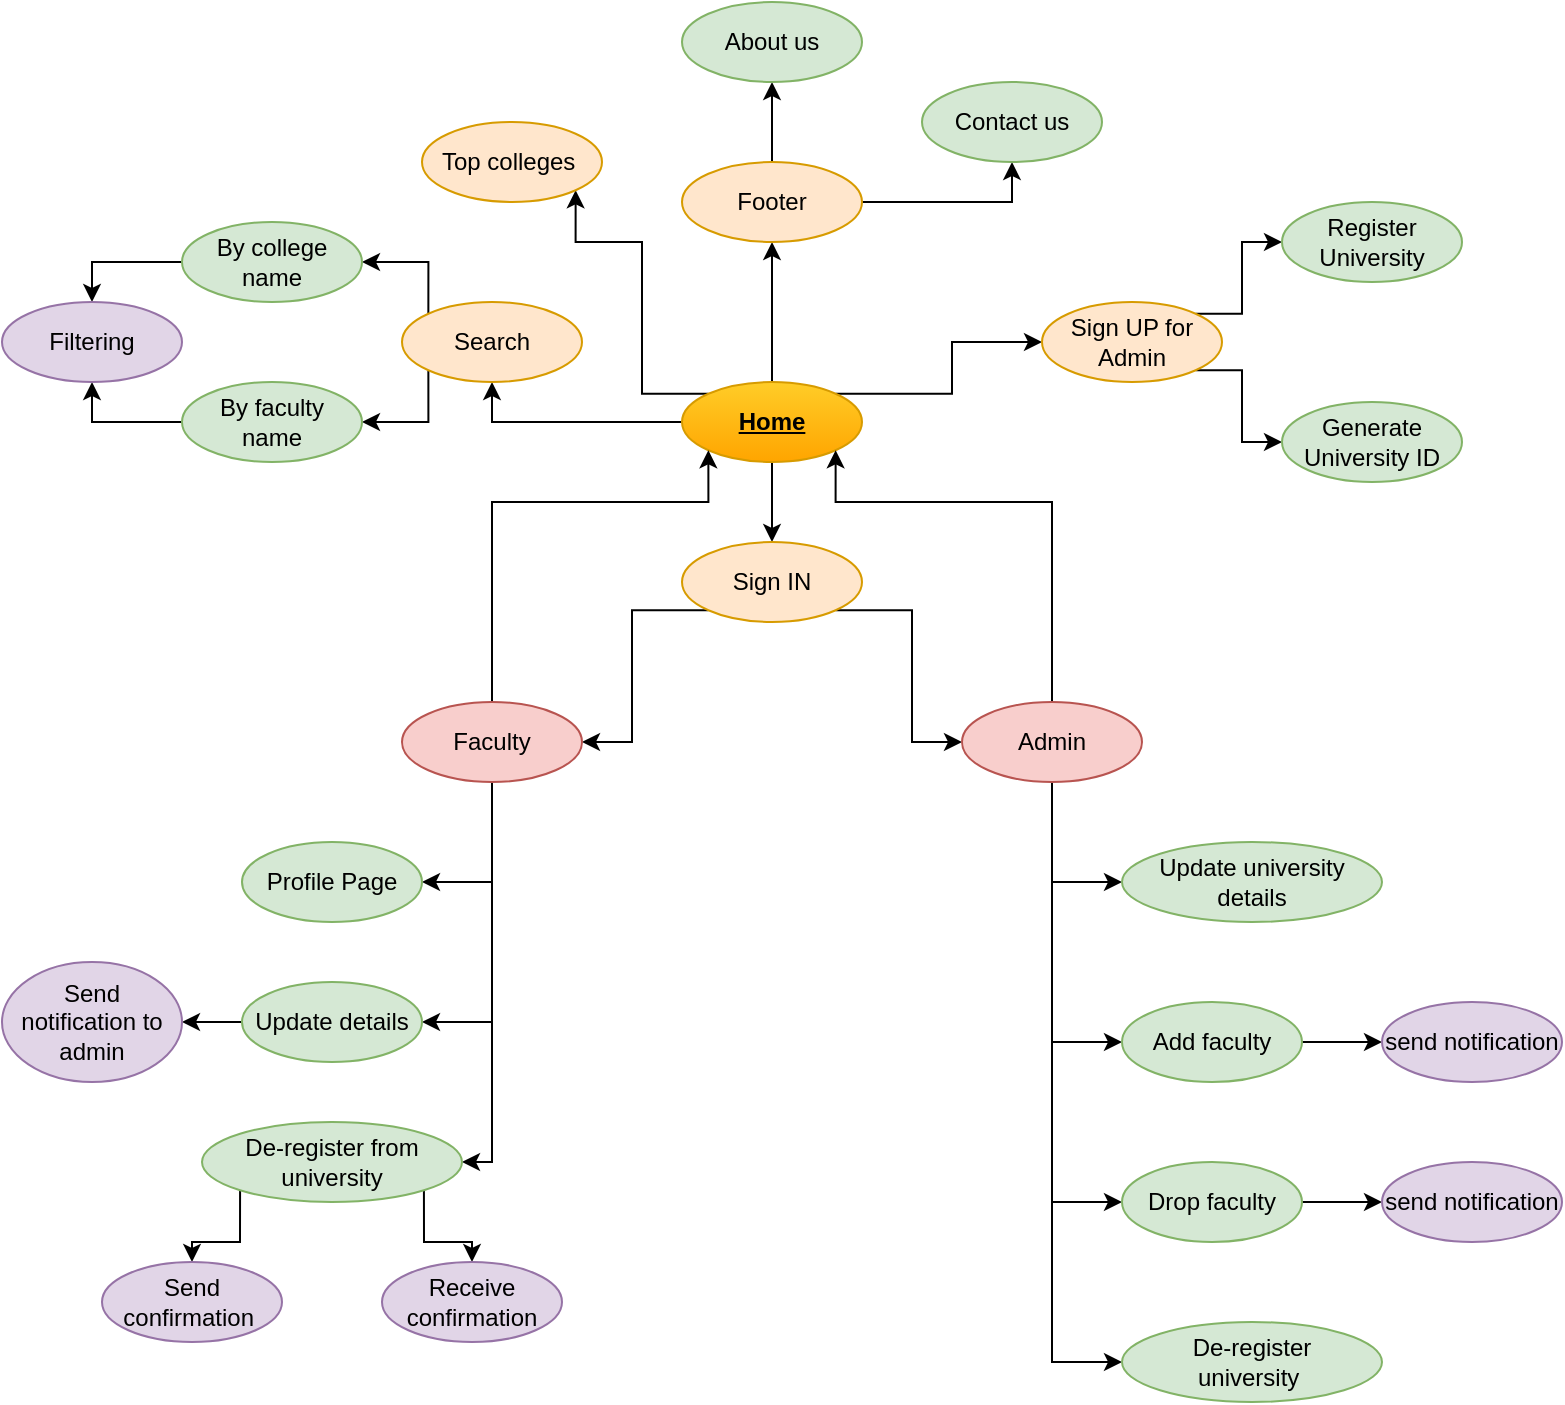 <mxfile version="22.0.0" type="device">
  <diagram id="VVa9MSodv1zexT5_ZLVT" name="Page-1">
    <mxGraphModel dx="1290" dy="534" grid="1" gridSize="10" guides="1" tooltips="1" connect="1" arrows="1" fold="1" page="1" pageScale="1" pageWidth="850" pageHeight="1400" background="#ffffff" math="0" shadow="0">
      <root>
        <mxCell id="0" />
        <mxCell id="1" parent="0" />
        <mxCell id="K0Cww-MWjVrtvRnbkVXA-9" style="edgeStyle=orthogonalEdgeStyle;rounded=0;orthogonalLoop=1;jettySize=auto;html=1;exitX=1;exitY=0;exitDx=0;exitDy=0;entryX=0;entryY=0.5;entryDx=0;entryDy=0;" parent="1" source="K0Cww-MWjVrtvRnbkVXA-2" target="K0Cww-MWjVrtvRnbkVXA-4" edge="1">
          <mxGeometry relative="1" as="geometry" />
        </mxCell>
        <mxCell id="K0Cww-MWjVrtvRnbkVXA-13" style="edgeStyle=orthogonalEdgeStyle;rounded=0;orthogonalLoop=1;jettySize=auto;html=1;exitX=0.5;exitY=1;exitDx=0;exitDy=0;entryX=0.5;entryY=0;entryDx=0;entryDy=0;" parent="1" source="K0Cww-MWjVrtvRnbkVXA-2" target="K0Cww-MWjVrtvRnbkVXA-10" edge="1">
          <mxGeometry relative="1" as="geometry" />
        </mxCell>
        <mxCell id="K0Cww-MWjVrtvRnbkVXA-49" style="edgeStyle=orthogonalEdgeStyle;rounded=0;orthogonalLoop=1;jettySize=auto;html=1;exitX=0.5;exitY=0;exitDx=0;exitDy=0;entryX=0.5;entryY=1;entryDx=0;entryDy=0;" parent="1" source="K0Cww-MWjVrtvRnbkVXA-2" target="K0Cww-MWjVrtvRnbkVXA-48" edge="1">
          <mxGeometry relative="1" as="geometry" />
        </mxCell>
        <mxCell id="K0Cww-MWjVrtvRnbkVXA-50" style="edgeStyle=orthogonalEdgeStyle;rounded=0;orthogonalLoop=1;jettySize=auto;html=1;exitX=0;exitY=0.5;exitDx=0;exitDy=0;entryX=0.5;entryY=1;entryDx=0;entryDy=0;" parent="1" source="K0Cww-MWjVrtvRnbkVXA-2" target="K0Cww-MWjVrtvRnbkVXA-46" edge="1">
          <mxGeometry relative="1" as="geometry" />
        </mxCell>
        <mxCell id="K0Cww-MWjVrtvRnbkVXA-63" style="edgeStyle=orthogonalEdgeStyle;rounded=0;orthogonalLoop=1;jettySize=auto;html=1;exitX=0;exitY=0;exitDx=0;exitDy=0;entryX=1;entryY=1;entryDx=0;entryDy=0;" parent="1" source="K0Cww-MWjVrtvRnbkVXA-2" target="K0Cww-MWjVrtvRnbkVXA-47" edge="1">
          <mxGeometry relative="1" as="geometry">
            <Array as="points">
              <mxPoint x="350" y="496" />
              <mxPoint x="350" y="420" />
              <mxPoint x="317" y="420" />
            </Array>
          </mxGeometry>
        </mxCell>
        <mxCell id="K0Cww-MWjVrtvRnbkVXA-2" value="Home" style="ellipse;whiteSpace=wrap;html=1;fillColor=#ffcd28;gradientColor=#ffa500;strokeColor=#d79b00;fontStyle=5" parent="1" vertex="1">
          <mxGeometry x="370" y="490" width="90" height="40" as="geometry" />
        </mxCell>
        <mxCell id="K0Cww-MWjVrtvRnbkVXA-7" style="edgeStyle=orthogonalEdgeStyle;rounded=0;orthogonalLoop=1;jettySize=auto;html=1;exitX=1;exitY=0;exitDx=0;exitDy=0;entryX=0;entryY=0.5;entryDx=0;entryDy=0;" parent="1" source="K0Cww-MWjVrtvRnbkVXA-4" target="K0Cww-MWjVrtvRnbkVXA-5" edge="1">
          <mxGeometry relative="1" as="geometry">
            <Array as="points">
              <mxPoint x="650" y="456" />
              <mxPoint x="650" y="420" />
            </Array>
          </mxGeometry>
        </mxCell>
        <mxCell id="K0Cww-MWjVrtvRnbkVXA-8" style="edgeStyle=orthogonalEdgeStyle;rounded=0;orthogonalLoop=1;jettySize=auto;html=1;exitX=1;exitY=1;exitDx=0;exitDy=0;entryX=0;entryY=0.5;entryDx=0;entryDy=0;" parent="1" source="K0Cww-MWjVrtvRnbkVXA-4" target="K0Cww-MWjVrtvRnbkVXA-6" edge="1">
          <mxGeometry relative="1" as="geometry">
            <Array as="points">
              <mxPoint x="650" y="484" />
              <mxPoint x="650" y="520" />
            </Array>
          </mxGeometry>
        </mxCell>
        <mxCell id="K0Cww-MWjVrtvRnbkVXA-4" value="Sign UP for Admin" style="ellipse;whiteSpace=wrap;html=1;fillColor=#ffe6cc;strokeColor=#d79b00;" parent="1" vertex="1">
          <mxGeometry x="550" y="450" width="90" height="40" as="geometry" />
        </mxCell>
        <mxCell id="K0Cww-MWjVrtvRnbkVXA-5" value="Register University" style="ellipse;whiteSpace=wrap;html=1;fillColor=#d5e8d4;strokeColor=#82b366;" parent="1" vertex="1">
          <mxGeometry x="670" y="400" width="90" height="40" as="geometry" />
        </mxCell>
        <mxCell id="K0Cww-MWjVrtvRnbkVXA-6" value="Generate University ID" style="ellipse;whiteSpace=wrap;html=1;fillColor=#d5e8d4;strokeColor=#82b366;" parent="1" vertex="1">
          <mxGeometry x="670" y="500" width="90" height="40" as="geometry" />
        </mxCell>
        <mxCell id="K0Cww-MWjVrtvRnbkVXA-14" style="edgeStyle=orthogonalEdgeStyle;rounded=0;orthogonalLoop=1;jettySize=auto;html=1;exitX=0;exitY=1;exitDx=0;exitDy=0;entryX=1;entryY=0.5;entryDx=0;entryDy=0;" parent="1" source="K0Cww-MWjVrtvRnbkVXA-10" target="K0Cww-MWjVrtvRnbkVXA-11" edge="1">
          <mxGeometry relative="1" as="geometry" />
        </mxCell>
        <mxCell id="K0Cww-MWjVrtvRnbkVXA-15" style="edgeStyle=orthogonalEdgeStyle;rounded=0;orthogonalLoop=1;jettySize=auto;html=1;exitX=1;exitY=1;exitDx=0;exitDy=0;entryX=0;entryY=0.5;entryDx=0;entryDy=0;" parent="1" source="K0Cww-MWjVrtvRnbkVXA-10" target="K0Cww-MWjVrtvRnbkVXA-12" edge="1">
          <mxGeometry relative="1" as="geometry" />
        </mxCell>
        <mxCell id="K0Cww-MWjVrtvRnbkVXA-10" value="Sign IN" style="ellipse;whiteSpace=wrap;html=1;fillColor=#ffe6cc;strokeColor=#d79b00;" parent="1" vertex="1">
          <mxGeometry x="370" y="570" width="90" height="40" as="geometry" />
        </mxCell>
        <mxCell id="K0Cww-MWjVrtvRnbkVXA-19" style="edgeStyle=orthogonalEdgeStyle;rounded=0;orthogonalLoop=1;jettySize=auto;html=1;exitX=0.5;exitY=1;exitDx=0;exitDy=0;entryX=1;entryY=0.5;entryDx=0;entryDy=0;" parent="1" source="K0Cww-MWjVrtvRnbkVXA-11" target="K0Cww-MWjVrtvRnbkVXA-16" edge="1">
          <mxGeometry relative="1" as="geometry" />
        </mxCell>
        <mxCell id="K0Cww-MWjVrtvRnbkVXA-20" style="edgeStyle=orthogonalEdgeStyle;rounded=0;orthogonalLoop=1;jettySize=auto;html=1;exitX=0.5;exitY=1;exitDx=0;exitDy=0;entryX=1;entryY=0.5;entryDx=0;entryDy=0;" parent="1" source="K0Cww-MWjVrtvRnbkVXA-11" target="K0Cww-MWjVrtvRnbkVXA-17" edge="1">
          <mxGeometry relative="1" as="geometry" />
        </mxCell>
        <mxCell id="K0Cww-MWjVrtvRnbkVXA-21" style="edgeStyle=orthogonalEdgeStyle;rounded=0;orthogonalLoop=1;jettySize=auto;html=1;exitX=0.5;exitY=1;exitDx=0;exitDy=0;entryX=1;entryY=0.5;entryDx=0;entryDy=0;" parent="1" source="K0Cww-MWjVrtvRnbkVXA-11" target="K0Cww-MWjVrtvRnbkVXA-18" edge="1">
          <mxGeometry relative="1" as="geometry">
            <Array as="points">
              <mxPoint x="275" y="880" />
            </Array>
          </mxGeometry>
        </mxCell>
        <mxCell id="K0Cww-MWjVrtvRnbkVXA-44" style="edgeStyle=orthogonalEdgeStyle;rounded=0;orthogonalLoop=1;jettySize=auto;html=1;exitX=0.5;exitY=0;exitDx=0;exitDy=0;entryX=0;entryY=1;entryDx=0;entryDy=0;" parent="1" source="K0Cww-MWjVrtvRnbkVXA-11" target="K0Cww-MWjVrtvRnbkVXA-2" edge="1">
          <mxGeometry relative="1" as="geometry">
            <Array as="points">
              <mxPoint x="275" y="550" />
              <mxPoint x="383" y="550" />
            </Array>
          </mxGeometry>
        </mxCell>
        <mxCell id="K0Cww-MWjVrtvRnbkVXA-11" value="Faculty" style="ellipse;whiteSpace=wrap;html=1;fillColor=#f8cecc;strokeColor=#b85450;" parent="1" vertex="1">
          <mxGeometry x="230" y="650" width="90" height="40" as="geometry" />
        </mxCell>
        <mxCell id="K0Cww-MWjVrtvRnbkVXA-38" style="edgeStyle=orthogonalEdgeStyle;rounded=0;orthogonalLoop=1;jettySize=auto;html=1;exitX=0.5;exitY=1;exitDx=0;exitDy=0;entryX=0;entryY=0.5;entryDx=0;entryDy=0;" parent="1" source="K0Cww-MWjVrtvRnbkVXA-12" target="K0Cww-MWjVrtvRnbkVXA-30" edge="1">
          <mxGeometry relative="1" as="geometry" />
        </mxCell>
        <mxCell id="K0Cww-MWjVrtvRnbkVXA-39" style="edgeStyle=orthogonalEdgeStyle;rounded=0;orthogonalLoop=1;jettySize=auto;html=1;exitX=0.5;exitY=1;exitDx=0;exitDy=0;entryX=0;entryY=0.5;entryDx=0;entryDy=0;" parent="1" source="K0Cww-MWjVrtvRnbkVXA-12" target="K0Cww-MWjVrtvRnbkVXA-33" edge="1">
          <mxGeometry relative="1" as="geometry" />
        </mxCell>
        <mxCell id="K0Cww-MWjVrtvRnbkVXA-40" style="edgeStyle=orthogonalEdgeStyle;rounded=0;orthogonalLoop=1;jettySize=auto;html=1;exitX=0.5;exitY=1;exitDx=0;exitDy=0;entryX=0;entryY=0.5;entryDx=0;entryDy=0;" parent="1" source="K0Cww-MWjVrtvRnbkVXA-12" target="K0Cww-MWjVrtvRnbkVXA-34" edge="1">
          <mxGeometry relative="1" as="geometry" />
        </mxCell>
        <mxCell id="K0Cww-MWjVrtvRnbkVXA-41" style="edgeStyle=orthogonalEdgeStyle;rounded=0;orthogonalLoop=1;jettySize=auto;html=1;exitX=0.5;exitY=1;exitDx=0;exitDy=0;entryX=0;entryY=0.5;entryDx=0;entryDy=0;" parent="1" source="K0Cww-MWjVrtvRnbkVXA-12" target="K0Cww-MWjVrtvRnbkVXA-35" edge="1">
          <mxGeometry relative="1" as="geometry" />
        </mxCell>
        <mxCell id="K0Cww-MWjVrtvRnbkVXA-45" style="edgeStyle=orthogonalEdgeStyle;rounded=0;orthogonalLoop=1;jettySize=auto;html=1;exitX=0.5;exitY=0;exitDx=0;exitDy=0;entryX=1;entryY=1;entryDx=0;entryDy=0;" parent="1" source="K0Cww-MWjVrtvRnbkVXA-12" target="K0Cww-MWjVrtvRnbkVXA-2" edge="1">
          <mxGeometry relative="1" as="geometry">
            <Array as="points">
              <mxPoint x="555" y="550" />
              <mxPoint x="447" y="550" />
            </Array>
          </mxGeometry>
        </mxCell>
        <mxCell id="K0Cww-MWjVrtvRnbkVXA-12" value="Admin" style="ellipse;whiteSpace=wrap;html=1;fillColor=#f8cecc;strokeColor=#b85450;" parent="1" vertex="1">
          <mxGeometry x="510" y="650" width="90" height="40" as="geometry" />
        </mxCell>
        <mxCell id="K0Cww-MWjVrtvRnbkVXA-16" value="Profile Page" style="ellipse;whiteSpace=wrap;html=1;fillColor=#d5e8d4;strokeColor=#82b366;" parent="1" vertex="1">
          <mxGeometry x="150" y="720" width="90" height="40" as="geometry" />
        </mxCell>
        <mxCell id="K0Cww-MWjVrtvRnbkVXA-25" style="edgeStyle=orthogonalEdgeStyle;rounded=0;orthogonalLoop=1;jettySize=auto;html=1;exitX=0;exitY=0.5;exitDx=0;exitDy=0;entryX=1;entryY=0.5;entryDx=0;entryDy=0;" parent="1" source="K0Cww-MWjVrtvRnbkVXA-17" target="K0Cww-MWjVrtvRnbkVXA-22" edge="1">
          <mxGeometry relative="1" as="geometry" />
        </mxCell>
        <mxCell id="K0Cww-MWjVrtvRnbkVXA-17" value="Update details" style="ellipse;whiteSpace=wrap;html=1;fillColor=#d5e8d4;strokeColor=#82b366;" parent="1" vertex="1">
          <mxGeometry x="150" y="790" width="90" height="40" as="geometry" />
        </mxCell>
        <mxCell id="K0Cww-MWjVrtvRnbkVXA-28" style="edgeStyle=orthogonalEdgeStyle;rounded=0;orthogonalLoop=1;jettySize=auto;html=1;exitX=0;exitY=1;exitDx=0;exitDy=0;entryX=0.5;entryY=0;entryDx=0;entryDy=0;" parent="1" source="K0Cww-MWjVrtvRnbkVXA-18" target="K0Cww-MWjVrtvRnbkVXA-26" edge="1">
          <mxGeometry relative="1" as="geometry" />
        </mxCell>
        <mxCell id="K0Cww-MWjVrtvRnbkVXA-29" style="edgeStyle=orthogonalEdgeStyle;rounded=0;orthogonalLoop=1;jettySize=auto;html=1;exitX=1;exitY=1;exitDx=0;exitDy=0;" parent="1" source="K0Cww-MWjVrtvRnbkVXA-18" target="K0Cww-MWjVrtvRnbkVXA-27" edge="1">
          <mxGeometry relative="1" as="geometry" />
        </mxCell>
        <mxCell id="K0Cww-MWjVrtvRnbkVXA-18" value="De-register from university" style="ellipse;whiteSpace=wrap;html=1;fillColor=#d5e8d4;strokeColor=#82b366;" parent="1" vertex="1">
          <mxGeometry x="130" y="860" width="130" height="40" as="geometry" />
        </mxCell>
        <mxCell id="K0Cww-MWjVrtvRnbkVXA-22" value="Send notification to admin" style="ellipse;whiteSpace=wrap;html=1;fillColor=#e1d5e7;strokeColor=#9673a6;" parent="1" vertex="1">
          <mxGeometry x="30" y="780" width="90" height="60" as="geometry" />
        </mxCell>
        <mxCell id="K0Cww-MWjVrtvRnbkVXA-26" value="Send confirmation&amp;nbsp;" style="ellipse;whiteSpace=wrap;html=1;fillColor=#e1d5e7;strokeColor=#9673a6;" parent="1" vertex="1">
          <mxGeometry x="80" y="930" width="90" height="40" as="geometry" />
        </mxCell>
        <mxCell id="K0Cww-MWjVrtvRnbkVXA-27" value="Receive confirmation" style="ellipse;whiteSpace=wrap;html=1;fillColor=#e1d5e7;strokeColor=#9673a6;" parent="1" vertex="1">
          <mxGeometry x="220" y="930" width="90" height="40" as="geometry" />
        </mxCell>
        <mxCell id="K0Cww-MWjVrtvRnbkVXA-30" value="Update university details" style="ellipse;whiteSpace=wrap;html=1;fillColor=#d5e8d4;strokeColor=#82b366;" parent="1" vertex="1">
          <mxGeometry x="590" y="720" width="130" height="40" as="geometry" />
        </mxCell>
        <mxCell id="K0Cww-MWjVrtvRnbkVXA-37" style="edgeStyle=orthogonalEdgeStyle;rounded=0;orthogonalLoop=1;jettySize=auto;html=1;exitX=1;exitY=0.5;exitDx=0;exitDy=0;entryX=0;entryY=0.5;entryDx=0;entryDy=0;" parent="1" source="K0Cww-MWjVrtvRnbkVXA-33" target="K0Cww-MWjVrtvRnbkVXA-36" edge="1">
          <mxGeometry relative="1" as="geometry" />
        </mxCell>
        <mxCell id="K0Cww-MWjVrtvRnbkVXA-33" value="Add faculty" style="ellipse;whiteSpace=wrap;html=1;fillColor=#d5e8d4;strokeColor=#82b366;" parent="1" vertex="1">
          <mxGeometry x="590" y="800" width="90" height="40" as="geometry" />
        </mxCell>
        <mxCell id="K0Cww-MWjVrtvRnbkVXA-43" style="edgeStyle=orthogonalEdgeStyle;rounded=0;orthogonalLoop=1;jettySize=auto;html=1;exitX=1;exitY=0.5;exitDx=0;exitDy=0;entryX=0;entryY=0.5;entryDx=0;entryDy=0;" parent="1" source="K0Cww-MWjVrtvRnbkVXA-34" target="K0Cww-MWjVrtvRnbkVXA-42" edge="1">
          <mxGeometry relative="1" as="geometry" />
        </mxCell>
        <mxCell id="K0Cww-MWjVrtvRnbkVXA-34" value="Drop faculty" style="ellipse;whiteSpace=wrap;html=1;fillColor=#d5e8d4;strokeColor=#82b366;" parent="1" vertex="1">
          <mxGeometry x="590" y="880" width="90" height="40" as="geometry" />
        </mxCell>
        <mxCell id="K0Cww-MWjVrtvRnbkVXA-35" value="De-register &lt;br&gt;university&amp;nbsp;" style="ellipse;whiteSpace=wrap;html=1;fillColor=#d5e8d4;strokeColor=#82b366;" parent="1" vertex="1">
          <mxGeometry x="590" y="960" width="130" height="40" as="geometry" />
        </mxCell>
        <mxCell id="K0Cww-MWjVrtvRnbkVXA-36" value="send notification" style="ellipse;whiteSpace=wrap;html=1;fillColor=#e1d5e7;strokeColor=#9673a6;" parent="1" vertex="1">
          <mxGeometry x="720" y="800" width="90" height="40" as="geometry" />
        </mxCell>
        <mxCell id="K0Cww-MWjVrtvRnbkVXA-42" value="send notification" style="ellipse;whiteSpace=wrap;html=1;fillColor=#e1d5e7;strokeColor=#9673a6;" parent="1" vertex="1">
          <mxGeometry x="720" y="880" width="90" height="40" as="geometry" />
        </mxCell>
        <mxCell id="K0Cww-MWjVrtvRnbkVXA-58" style="edgeStyle=orthogonalEdgeStyle;rounded=0;orthogonalLoop=1;jettySize=auto;html=1;exitX=0;exitY=1;exitDx=0;exitDy=0;entryX=1;entryY=0.5;entryDx=0;entryDy=0;" parent="1" source="K0Cww-MWjVrtvRnbkVXA-46" target="K0Cww-MWjVrtvRnbkVXA-54" edge="1">
          <mxGeometry relative="1" as="geometry">
            <Array as="points">
              <mxPoint x="243" y="510" />
            </Array>
          </mxGeometry>
        </mxCell>
        <mxCell id="K0Cww-MWjVrtvRnbkVXA-59" style="edgeStyle=orthogonalEdgeStyle;rounded=0;orthogonalLoop=1;jettySize=auto;html=1;exitX=0;exitY=0;exitDx=0;exitDy=0;entryX=1;entryY=0.5;entryDx=0;entryDy=0;" parent="1" source="K0Cww-MWjVrtvRnbkVXA-46" target="K0Cww-MWjVrtvRnbkVXA-53" edge="1">
          <mxGeometry relative="1" as="geometry">
            <Array as="points">
              <mxPoint x="243" y="430" />
            </Array>
          </mxGeometry>
        </mxCell>
        <mxCell id="K0Cww-MWjVrtvRnbkVXA-46" value="Search" style="ellipse;whiteSpace=wrap;html=1;fillColor=#ffe6cc;strokeColor=#d79b00;" parent="1" vertex="1">
          <mxGeometry x="230" y="450" width="90" height="40" as="geometry" />
        </mxCell>
        <mxCell id="K0Cww-MWjVrtvRnbkVXA-47" value="Top colleges&amp;nbsp;" style="ellipse;whiteSpace=wrap;html=1;fillColor=#ffe6cc;strokeColor=#d79b00;" parent="1" vertex="1">
          <mxGeometry x="240" y="360" width="90" height="40" as="geometry" />
        </mxCell>
        <mxCell id="K0Cww-MWjVrtvRnbkVXA-66" style="edgeStyle=orthogonalEdgeStyle;rounded=0;orthogonalLoop=1;jettySize=auto;html=1;exitX=1;exitY=0.5;exitDx=0;exitDy=0;entryX=0.5;entryY=1;entryDx=0;entryDy=0;" parent="1" source="K0Cww-MWjVrtvRnbkVXA-48" target="K0Cww-MWjVrtvRnbkVXA-65" edge="1">
          <mxGeometry relative="1" as="geometry" />
        </mxCell>
        <mxCell id="K0Cww-MWjVrtvRnbkVXA-67" style="edgeStyle=orthogonalEdgeStyle;rounded=0;orthogonalLoop=1;jettySize=auto;html=1;exitX=0.5;exitY=0;exitDx=0;exitDy=0;entryX=0.5;entryY=1;entryDx=0;entryDy=0;" parent="1" source="K0Cww-MWjVrtvRnbkVXA-48" target="K0Cww-MWjVrtvRnbkVXA-64" edge="1">
          <mxGeometry relative="1" as="geometry" />
        </mxCell>
        <mxCell id="K0Cww-MWjVrtvRnbkVXA-48" value="Footer" style="ellipse;whiteSpace=wrap;html=1;fillColor=#ffe6cc;strokeColor=#d79b00;" parent="1" vertex="1">
          <mxGeometry x="370" y="380" width="90" height="40" as="geometry" />
        </mxCell>
        <mxCell id="K0Cww-MWjVrtvRnbkVXA-60" style="edgeStyle=orthogonalEdgeStyle;rounded=0;orthogonalLoop=1;jettySize=auto;html=1;exitX=0;exitY=0.5;exitDx=0;exitDy=0;entryX=0.5;entryY=0;entryDx=0;entryDy=0;" parent="1" source="K0Cww-MWjVrtvRnbkVXA-53" target="K0Cww-MWjVrtvRnbkVXA-57" edge="1">
          <mxGeometry relative="1" as="geometry" />
        </mxCell>
        <mxCell id="K0Cww-MWjVrtvRnbkVXA-53" value="By college name" style="ellipse;whiteSpace=wrap;html=1;fillColor=#d5e8d4;strokeColor=#82b366;" parent="1" vertex="1">
          <mxGeometry x="120" y="410" width="90" height="40" as="geometry" />
        </mxCell>
        <mxCell id="K0Cww-MWjVrtvRnbkVXA-61" style="edgeStyle=orthogonalEdgeStyle;rounded=0;orthogonalLoop=1;jettySize=auto;html=1;exitX=0;exitY=0.5;exitDx=0;exitDy=0;entryX=0.5;entryY=1;entryDx=0;entryDy=0;" parent="1" source="K0Cww-MWjVrtvRnbkVXA-54" target="K0Cww-MWjVrtvRnbkVXA-57" edge="1">
          <mxGeometry relative="1" as="geometry" />
        </mxCell>
        <mxCell id="K0Cww-MWjVrtvRnbkVXA-54" value="By faculty &lt;br&gt;name" style="ellipse;whiteSpace=wrap;html=1;fillColor=#d5e8d4;strokeColor=#82b366;" parent="1" vertex="1">
          <mxGeometry x="120" y="490" width="90" height="40" as="geometry" />
        </mxCell>
        <mxCell id="K0Cww-MWjVrtvRnbkVXA-57" value="Filtering" style="ellipse;whiteSpace=wrap;html=1;fillColor=#e1d5e7;strokeColor=#9673a6;" parent="1" vertex="1">
          <mxGeometry x="30" y="450" width="90" height="40" as="geometry" />
        </mxCell>
        <mxCell id="K0Cww-MWjVrtvRnbkVXA-64" value="About us" style="ellipse;whiteSpace=wrap;html=1;fillColor=#d5e8d4;strokeColor=#82b366;" parent="1" vertex="1">
          <mxGeometry x="370" y="300" width="90" height="40" as="geometry" />
        </mxCell>
        <mxCell id="K0Cww-MWjVrtvRnbkVXA-65" value="Contact us" style="ellipse;whiteSpace=wrap;html=1;fillColor=#d5e8d4;strokeColor=#82b366;" parent="1" vertex="1">
          <mxGeometry x="490" y="340" width="90" height="40" as="geometry" />
        </mxCell>
      </root>
    </mxGraphModel>
  </diagram>
</mxfile>
